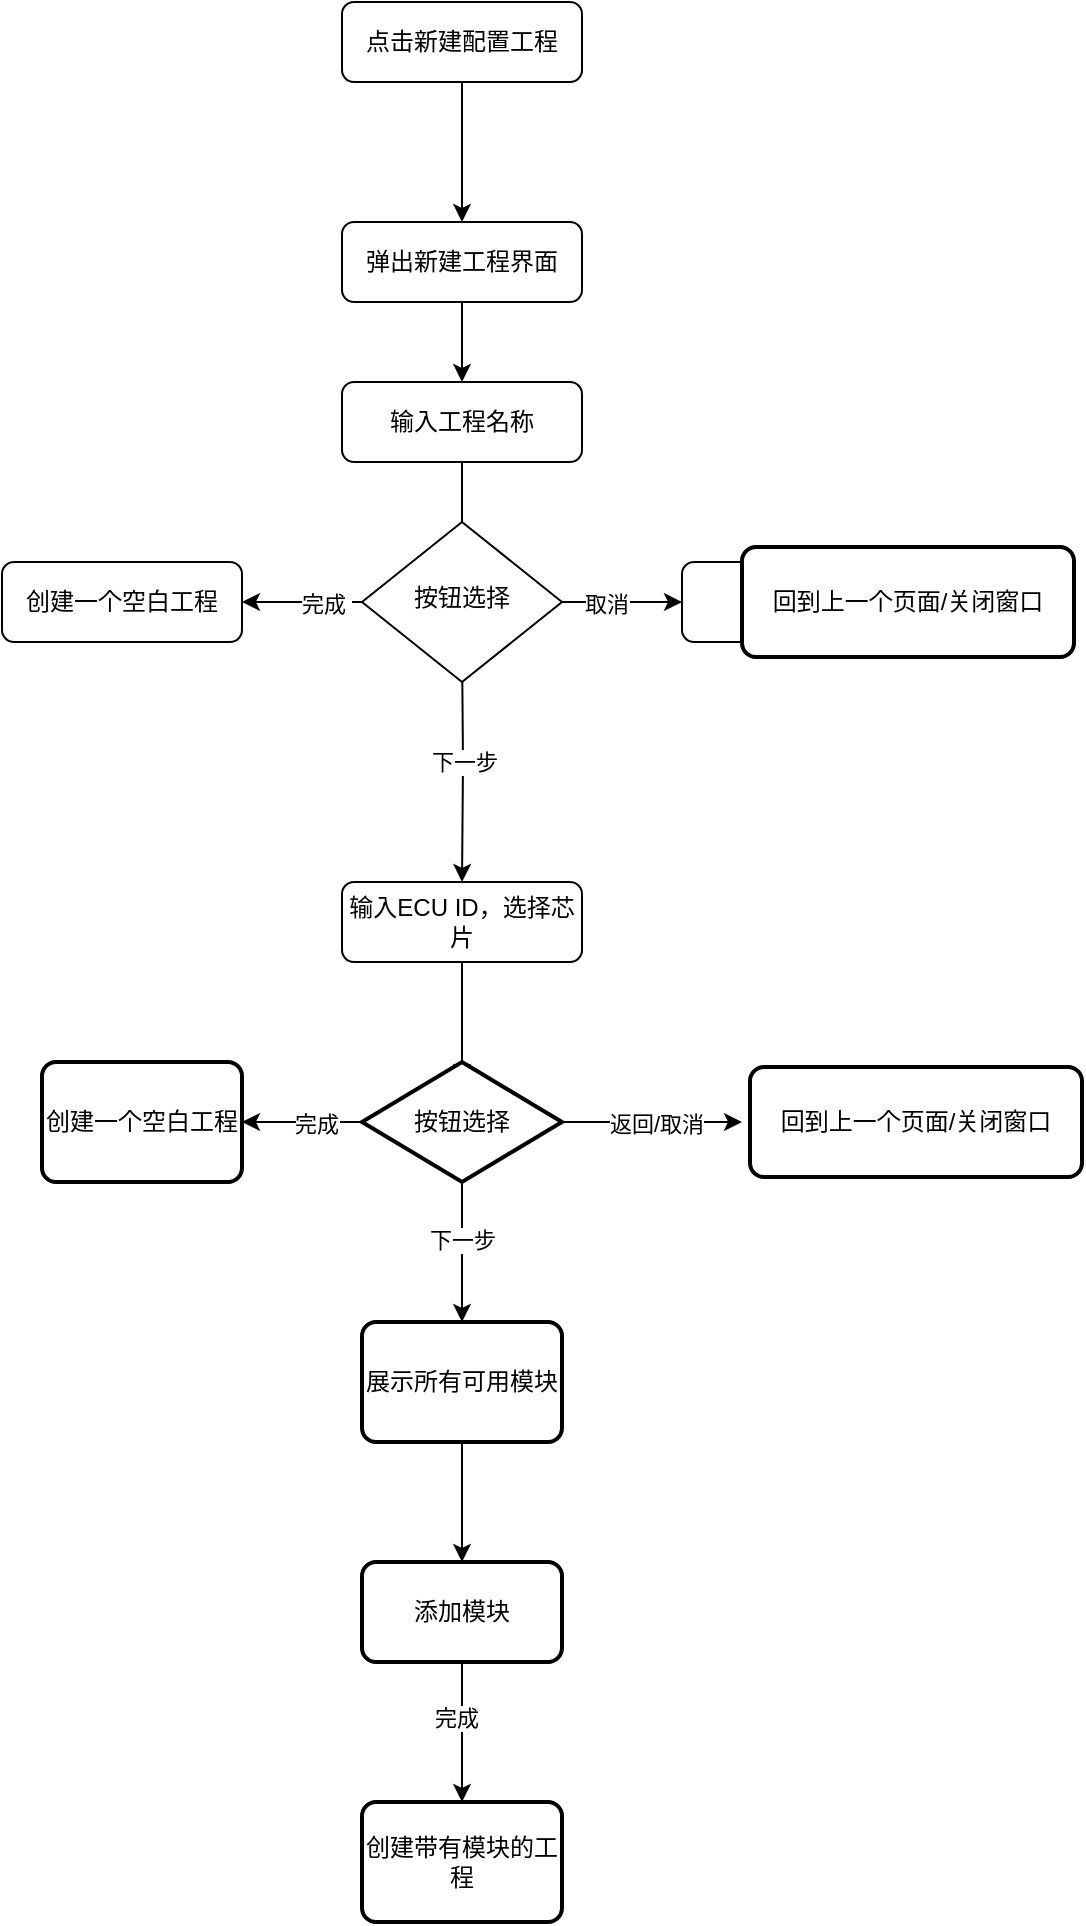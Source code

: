<mxfile version="24.5.3" type="github">
  <diagram id="C5RBs43oDa-KdzZeNtuy" name="Page-1">
    <mxGraphModel dx="2261" dy="738" grid="1" gridSize="10" guides="1" tooltips="1" connect="1" arrows="1" fold="1" page="1" pageScale="1" pageWidth="827" pageHeight="1169" math="0" shadow="0">
      <root>
        <mxCell id="WIyWlLk6GJQsqaUBKTNV-0" />
        <mxCell id="WIyWlLk6GJQsqaUBKTNV-1" parent="WIyWlLk6GJQsqaUBKTNV-0" />
        <mxCell id="G6fsi7kpNrjfMzA78NNN-0" style="edgeStyle=orthogonalEdgeStyle;rounded=0;orthogonalLoop=1;jettySize=auto;html=1;exitX=0.5;exitY=1;exitDx=0;exitDy=0;entryX=0.5;entryY=0;entryDx=0;entryDy=0;" edge="1" parent="WIyWlLk6GJQsqaUBKTNV-1" source="WIyWlLk6GJQsqaUBKTNV-3" target="WIyWlLk6GJQsqaUBKTNV-11">
          <mxGeometry relative="1" as="geometry" />
        </mxCell>
        <mxCell id="WIyWlLk6GJQsqaUBKTNV-3" value="点击新建配置工程" style="rounded=1;whiteSpace=wrap;html=1;fontSize=12;glass=0;strokeWidth=1;shadow=0;" parent="WIyWlLk6GJQsqaUBKTNV-1" vertex="1">
          <mxGeometry x="160" y="80" width="120" height="40" as="geometry" />
        </mxCell>
        <mxCell id="G6fsi7kpNrjfMzA78NNN-4" style="edgeStyle=orthogonalEdgeStyle;rounded=0;orthogonalLoop=1;jettySize=auto;html=1;exitX=0.5;exitY=1;exitDx=0;exitDy=0;entryX=0.5;entryY=0;entryDx=0;entryDy=0;" edge="1" parent="WIyWlLk6GJQsqaUBKTNV-1" source="WIyWlLk6GJQsqaUBKTNV-11" target="G6fsi7kpNrjfMzA78NNN-2">
          <mxGeometry relative="1" as="geometry" />
        </mxCell>
        <mxCell id="WIyWlLk6GJQsqaUBKTNV-11" value="弹出新建工程界面" style="rounded=1;whiteSpace=wrap;html=1;fontSize=12;glass=0;strokeWidth=1;shadow=0;" parent="WIyWlLk6GJQsqaUBKTNV-1" vertex="1">
          <mxGeometry x="160" y="190" width="120" height="40" as="geometry" />
        </mxCell>
        <mxCell id="G6fsi7kpNrjfMzA78NNN-5" style="edgeStyle=orthogonalEdgeStyle;rounded=0;orthogonalLoop=1;jettySize=auto;html=1;exitX=0.5;exitY=1;exitDx=0;exitDy=0;entryX=0.5;entryY=0;entryDx=0;entryDy=0;" edge="1" parent="WIyWlLk6GJQsqaUBKTNV-1" source="G6fsi7kpNrjfMzA78NNN-2">
          <mxGeometry relative="1" as="geometry">
            <mxPoint x="220" y="360" as="targetPoint" />
          </mxGeometry>
        </mxCell>
        <mxCell id="G6fsi7kpNrjfMzA78NNN-2" value="输入工程名称" style="rounded=1;whiteSpace=wrap;html=1;fontSize=12;glass=0;strokeWidth=1;shadow=0;" vertex="1" parent="WIyWlLk6GJQsqaUBKTNV-1">
          <mxGeometry x="160" y="270" width="120" height="40" as="geometry" />
        </mxCell>
        <mxCell id="G6fsi7kpNrjfMzA78NNN-7" style="edgeStyle=orthogonalEdgeStyle;rounded=0;orthogonalLoop=1;jettySize=auto;html=1;exitX=0.5;exitY=1;exitDx=0;exitDy=0;entryX=0.5;entryY=0;entryDx=0;entryDy=0;" edge="1" parent="WIyWlLk6GJQsqaUBKTNV-1" target="G6fsi7kpNrjfMzA78NNN-6">
          <mxGeometry relative="1" as="geometry">
            <mxPoint x="220" y="400" as="sourcePoint" />
          </mxGeometry>
        </mxCell>
        <mxCell id="G6fsi7kpNrjfMzA78NNN-9" value="下一步" style="edgeLabel;html=1;align=center;verticalAlign=middle;resizable=0;points=[];" vertex="1" connectable="0" parent="G6fsi7kpNrjfMzA78NNN-7">
          <mxGeometry x="-0.004" relative="1" as="geometry">
            <mxPoint as="offset" />
          </mxGeometry>
        </mxCell>
        <mxCell id="G6fsi7kpNrjfMzA78NNN-17" style="edgeStyle=orthogonalEdgeStyle;rounded=0;orthogonalLoop=1;jettySize=auto;html=1;exitX=0.5;exitY=1;exitDx=0;exitDy=0;entryX=0.5;entryY=0;entryDx=0;entryDy=0;" edge="1" parent="WIyWlLk6GJQsqaUBKTNV-1" source="G6fsi7kpNrjfMzA78NNN-6">
          <mxGeometry relative="1" as="geometry">
            <mxPoint x="220" y="620" as="targetPoint" />
          </mxGeometry>
        </mxCell>
        <mxCell id="G6fsi7kpNrjfMzA78NNN-6" value="输入ECU ID，选择芯片" style="rounded=1;whiteSpace=wrap;html=1;fontSize=12;glass=0;strokeWidth=1;shadow=0;" vertex="1" parent="WIyWlLk6GJQsqaUBKTNV-1">
          <mxGeometry x="160" y="520" width="120" height="40" as="geometry" />
        </mxCell>
        <mxCell id="G6fsi7kpNrjfMzA78NNN-11" style="edgeStyle=orthogonalEdgeStyle;rounded=0;orthogonalLoop=1;jettySize=auto;html=1;exitX=0;exitY=0.5;exitDx=0;exitDy=0;entryX=1;entryY=0.5;entryDx=0;entryDy=0;" edge="1" parent="WIyWlLk6GJQsqaUBKTNV-1" source="G6fsi7kpNrjfMzA78NNN-8" target="G6fsi7kpNrjfMzA78NNN-10">
          <mxGeometry relative="1" as="geometry" />
        </mxCell>
        <mxCell id="G6fsi7kpNrjfMzA78NNN-12" value="完成&amp;nbsp;" style="edgeLabel;html=1;align=center;verticalAlign=middle;resizable=0;points=[];" vertex="1" connectable="0" parent="G6fsi7kpNrjfMzA78NNN-11">
          <mxGeometry x="-0.4" y="1" relative="1" as="geometry">
            <mxPoint as="offset" />
          </mxGeometry>
        </mxCell>
        <mxCell id="G6fsi7kpNrjfMzA78NNN-14" style="edgeStyle=orthogonalEdgeStyle;rounded=0;orthogonalLoop=1;jettySize=auto;html=1;exitX=1;exitY=0.5;exitDx=0;exitDy=0;entryX=0;entryY=0.5;entryDx=0;entryDy=0;" edge="1" parent="WIyWlLk6GJQsqaUBKTNV-1" source="G6fsi7kpNrjfMzA78NNN-8" target="G6fsi7kpNrjfMzA78NNN-13">
          <mxGeometry relative="1" as="geometry">
            <mxPoint x="330" y="380" as="targetPoint" />
          </mxGeometry>
        </mxCell>
        <mxCell id="G6fsi7kpNrjfMzA78NNN-15" value="取消" style="edgeLabel;html=1;align=center;verticalAlign=middle;resizable=0;points=[];" vertex="1" connectable="0" parent="G6fsi7kpNrjfMzA78NNN-14">
          <mxGeometry x="-0.267" y="-1" relative="1" as="geometry">
            <mxPoint as="offset" />
          </mxGeometry>
        </mxCell>
        <mxCell id="G6fsi7kpNrjfMzA78NNN-8" value="按钮选择" style="rhombus;whiteSpace=wrap;html=1;shadow=0;fontFamily=Helvetica;fontSize=12;align=center;strokeWidth=1;spacing=6;spacingTop=-4;" vertex="1" parent="WIyWlLk6GJQsqaUBKTNV-1">
          <mxGeometry x="170" y="340" width="100" height="80" as="geometry" />
        </mxCell>
        <mxCell id="G6fsi7kpNrjfMzA78NNN-10" value="创建一个空白工程" style="rounded=1;whiteSpace=wrap;html=1;fontSize=12;glass=0;strokeWidth=1;shadow=0;" vertex="1" parent="WIyWlLk6GJQsqaUBKTNV-1">
          <mxGeometry x="-10" y="360" width="120" height="40" as="geometry" />
        </mxCell>
        <mxCell id="G6fsi7kpNrjfMzA78NNN-24" style="edgeStyle=orthogonalEdgeStyle;rounded=0;orthogonalLoop=1;jettySize=auto;html=1;exitX=0.5;exitY=1;exitDx=0;exitDy=0;exitPerimeter=0;entryX=0.5;entryY=0;entryDx=0;entryDy=0;" edge="1" parent="WIyWlLk6GJQsqaUBKTNV-1" source="G6fsi7kpNrjfMzA78NNN-19" target="G6fsi7kpNrjfMzA78NNN-23">
          <mxGeometry relative="1" as="geometry" />
        </mxCell>
        <mxCell id="G6fsi7kpNrjfMzA78NNN-25" value="下一步" style="edgeLabel;html=1;align=center;verticalAlign=middle;resizable=0;points=[];" vertex="1" connectable="0" parent="G6fsi7kpNrjfMzA78NNN-24">
          <mxGeometry x="-0.171" relative="1" as="geometry">
            <mxPoint as="offset" />
          </mxGeometry>
        </mxCell>
        <mxCell id="G6fsi7kpNrjfMzA78NNN-13" value="窗口关闭" style="rounded=1;whiteSpace=wrap;html=1;fontSize=12;glass=0;strokeWidth=1;shadow=0;" vertex="1" parent="WIyWlLk6GJQsqaUBKTNV-1">
          <mxGeometry x="330" y="360" width="120" height="40" as="geometry" />
        </mxCell>
        <mxCell id="G6fsi7kpNrjfMzA78NNN-30" style="edgeStyle=orthogonalEdgeStyle;rounded=0;orthogonalLoop=1;jettySize=auto;html=1;exitX=0;exitY=0.5;exitDx=0;exitDy=0;exitPerimeter=0;entryX=1;entryY=0.5;entryDx=0;entryDy=0;" edge="1" parent="WIyWlLk6GJQsqaUBKTNV-1" source="G6fsi7kpNrjfMzA78NNN-19" target="G6fsi7kpNrjfMzA78NNN-29">
          <mxGeometry relative="1" as="geometry" />
        </mxCell>
        <mxCell id="G6fsi7kpNrjfMzA78NNN-32" value="完成" style="edgeLabel;html=1;align=center;verticalAlign=middle;resizable=0;points=[];" vertex="1" connectable="0" parent="G6fsi7kpNrjfMzA78NNN-30">
          <mxGeometry x="-0.233" y="1" relative="1" as="geometry">
            <mxPoint as="offset" />
          </mxGeometry>
        </mxCell>
        <mxCell id="G6fsi7kpNrjfMzA78NNN-34" style="edgeStyle=orthogonalEdgeStyle;rounded=0;orthogonalLoop=1;jettySize=auto;html=1;exitX=1;exitY=0.5;exitDx=0;exitDy=0;exitPerimeter=0;" edge="1" parent="WIyWlLk6GJQsqaUBKTNV-1" source="G6fsi7kpNrjfMzA78NNN-19">
          <mxGeometry relative="1" as="geometry">
            <mxPoint x="360" y="640" as="targetPoint" />
          </mxGeometry>
        </mxCell>
        <mxCell id="G6fsi7kpNrjfMzA78NNN-35" value="返回/取消" style="edgeLabel;html=1;align=center;verticalAlign=middle;resizable=0;points=[];" vertex="1" connectable="0" parent="G6fsi7kpNrjfMzA78NNN-34">
          <mxGeometry x="0.05" relative="1" as="geometry">
            <mxPoint as="offset" />
          </mxGeometry>
        </mxCell>
        <mxCell id="G6fsi7kpNrjfMzA78NNN-20" value="回到上一个页面/关闭窗口" style="rounded=1;whiteSpace=wrap;html=1;absoluteArcSize=1;arcSize=14;strokeWidth=2;" vertex="1" parent="WIyWlLk6GJQsqaUBKTNV-1">
          <mxGeometry x="364" y="612.5" width="166" height="55" as="geometry" />
        </mxCell>
        <mxCell id="G6fsi7kpNrjfMzA78NNN-19" value="按钮选择" style="strokeWidth=2;html=1;shape=mxgraph.flowchart.decision;whiteSpace=wrap;" vertex="1" parent="WIyWlLk6GJQsqaUBKTNV-1">
          <mxGeometry x="170" y="610" width="100" height="60" as="geometry" />
        </mxCell>
        <mxCell id="G6fsi7kpNrjfMzA78NNN-39" style="edgeStyle=orthogonalEdgeStyle;rounded=0;orthogonalLoop=1;jettySize=auto;html=1;exitX=0.5;exitY=1;exitDx=0;exitDy=0;entryX=0.5;entryY=0;entryDx=0;entryDy=0;" edge="1" parent="WIyWlLk6GJQsqaUBKTNV-1" source="G6fsi7kpNrjfMzA78NNN-23" target="G6fsi7kpNrjfMzA78NNN-38">
          <mxGeometry relative="1" as="geometry" />
        </mxCell>
        <mxCell id="G6fsi7kpNrjfMzA78NNN-23" value="展示所有可用模块" style="rounded=1;whiteSpace=wrap;html=1;absoluteArcSize=1;arcSize=14;strokeWidth=2;" vertex="1" parent="WIyWlLk6GJQsqaUBKTNV-1">
          <mxGeometry x="170" y="740" width="100" height="60" as="geometry" />
        </mxCell>
        <mxCell id="G6fsi7kpNrjfMzA78NNN-29" value="创建一个空白工程" style="rounded=1;whiteSpace=wrap;html=1;absoluteArcSize=1;arcSize=14;strokeWidth=2;" vertex="1" parent="WIyWlLk6GJQsqaUBKTNV-1">
          <mxGeometry x="10" y="610" width="100" height="60" as="geometry" />
        </mxCell>
        <mxCell id="G6fsi7kpNrjfMzA78NNN-36" value="回到上一个页面/关闭窗口" style="rounded=1;whiteSpace=wrap;html=1;absoluteArcSize=1;arcSize=14;strokeWidth=2;" vertex="1" parent="WIyWlLk6GJQsqaUBKTNV-1">
          <mxGeometry x="360" y="352.5" width="166" height="55" as="geometry" />
        </mxCell>
        <mxCell id="G6fsi7kpNrjfMzA78NNN-41" style="edgeStyle=orthogonalEdgeStyle;rounded=0;orthogonalLoop=1;jettySize=auto;html=1;exitX=0.5;exitY=1;exitDx=0;exitDy=0;entryX=0.5;entryY=0;entryDx=0;entryDy=0;" edge="1" parent="WIyWlLk6GJQsqaUBKTNV-1" source="G6fsi7kpNrjfMzA78NNN-38" target="G6fsi7kpNrjfMzA78NNN-40">
          <mxGeometry relative="1" as="geometry" />
        </mxCell>
        <mxCell id="G6fsi7kpNrjfMzA78NNN-42" value="完成" style="edgeLabel;html=1;align=center;verticalAlign=middle;resizable=0;points=[];" vertex="1" connectable="0" parent="G6fsi7kpNrjfMzA78NNN-41">
          <mxGeometry x="-0.2" y="-3" relative="1" as="geometry">
            <mxPoint as="offset" />
          </mxGeometry>
        </mxCell>
        <mxCell id="G6fsi7kpNrjfMzA78NNN-38" value="添加模块" style="rounded=1;whiteSpace=wrap;html=1;absoluteArcSize=1;arcSize=14;strokeWidth=2;" vertex="1" parent="WIyWlLk6GJQsqaUBKTNV-1">
          <mxGeometry x="170" y="860" width="100" height="50" as="geometry" />
        </mxCell>
        <mxCell id="G6fsi7kpNrjfMzA78NNN-40" value="创建带有模块的工程" style="rounded=1;whiteSpace=wrap;html=1;absoluteArcSize=1;arcSize=14;strokeWidth=2;" vertex="1" parent="WIyWlLk6GJQsqaUBKTNV-1">
          <mxGeometry x="170" y="980" width="100" height="60" as="geometry" />
        </mxCell>
      </root>
    </mxGraphModel>
  </diagram>
</mxfile>
